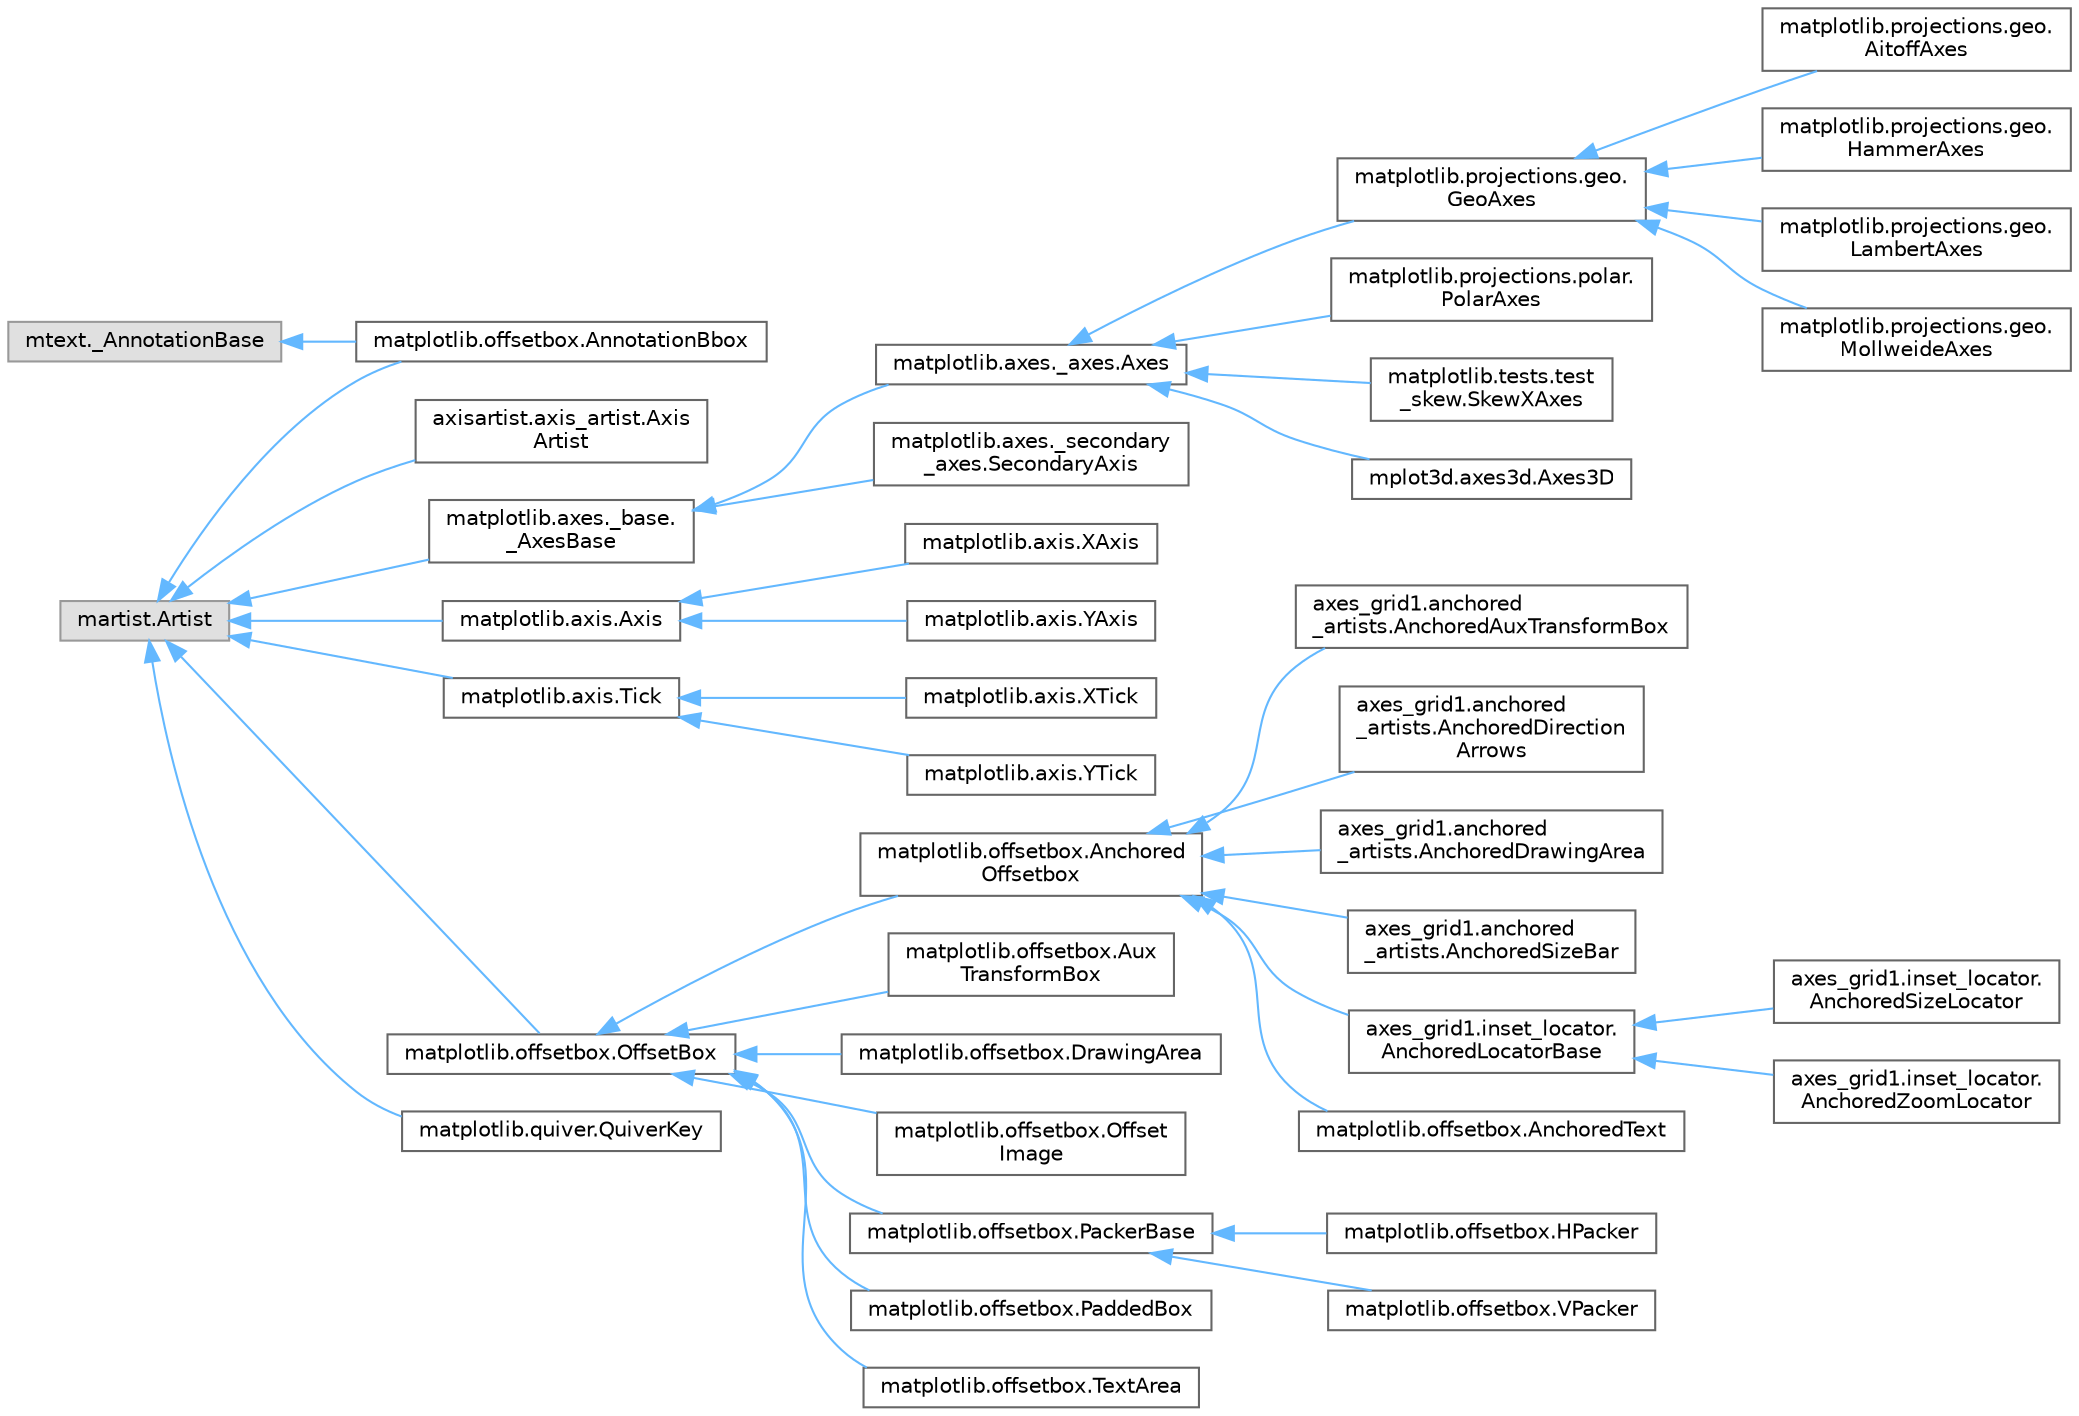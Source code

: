 digraph "Graphical Class Hierarchy"
{
 // LATEX_PDF_SIZE
  bgcolor="transparent";
  edge [fontname=Helvetica,fontsize=10,labelfontname=Helvetica,labelfontsize=10];
  node [fontname=Helvetica,fontsize=10,shape=box,height=0.2,width=0.4];
  rankdir="LR";
  Node0 [id="Node000000",label="mtext._AnnotationBase",height=0.2,width=0.4,color="grey60", fillcolor="#E0E0E0", style="filled",tooltip=" "];
  Node0 -> Node1 [id="edge4005_Node000000_Node000001",dir="back",color="steelblue1",style="solid",tooltip=" "];
  Node1 [id="Node000001",label="matplotlib.offsetbox.AnnotationBbox",height=0.2,width=0.4,color="grey40", fillcolor="white", style="filled",URL="$df/d0a/classmatplotlib_1_1offsetbox_1_1AnnotationBbox.html",tooltip=" "];
  Node2 [id="Node000002",label="martist.Artist",height=0.2,width=0.4,color="grey60", fillcolor="#E0E0E0", style="filled",tooltip=" "];
  Node2 -> Node3 [id="edge4006_Node000002_Node000003",dir="back",color="steelblue1",style="solid",tooltip=" "];
  Node3 [id="Node000003",label="axisartist.axis_artist.Axis\lArtist",height=0.2,width=0.4,color="grey40", fillcolor="white", style="filled",URL="$d5/d51/classaxisartist_1_1axis__artist_1_1AxisArtist.html",tooltip=" "];
  Node2 -> Node4 [id="edge4007_Node000002_Node000004",dir="back",color="steelblue1",style="solid",tooltip=" "];
  Node4 [id="Node000004",label="matplotlib.axes._base.\l_AxesBase",height=0.2,width=0.4,color="grey40", fillcolor="white", style="filled",URL="$dd/d28/classmatplotlib_1_1axes_1_1__base_1_1__AxesBase.html",tooltip=" "];
  Node4 -> Node5 [id="edge4008_Node000004_Node000005",dir="back",color="steelblue1",style="solid",tooltip=" "];
  Node5 [id="Node000005",label="matplotlib.axes._axes.Axes",height=0.2,width=0.4,color="grey40", fillcolor="white", style="filled",URL="$d0/dae/classmatplotlib_1_1axes_1_1__axes_1_1Axes.html",tooltip=" "];
  Node5 -> Node6 [id="edge4009_Node000005_Node000006",dir="back",color="steelblue1",style="solid",tooltip=" "];
  Node6 [id="Node000006",label="matplotlib.projections.geo.\lGeoAxes",height=0.2,width=0.4,color="grey40", fillcolor="white", style="filled",URL="$d7/d92/classmatplotlib_1_1projections_1_1geo_1_1GeoAxes.html",tooltip=" "];
  Node6 -> Node7 [id="edge4010_Node000006_Node000007",dir="back",color="steelblue1",style="solid",tooltip=" "];
  Node7 [id="Node000007",label="matplotlib.projections.geo.\lAitoffAxes",height=0.2,width=0.4,color="grey40", fillcolor="white", style="filled",URL="$d5/de8/classmatplotlib_1_1projections_1_1geo_1_1AitoffAxes.html",tooltip=" "];
  Node6 -> Node8 [id="edge4011_Node000006_Node000008",dir="back",color="steelblue1",style="solid",tooltip=" "];
  Node8 [id="Node000008",label="matplotlib.projections.geo.\lHammerAxes",height=0.2,width=0.4,color="grey40", fillcolor="white", style="filled",URL="$dc/d4e/classmatplotlib_1_1projections_1_1geo_1_1HammerAxes.html",tooltip=" "];
  Node6 -> Node9 [id="edge4012_Node000006_Node000009",dir="back",color="steelblue1",style="solid",tooltip=" "];
  Node9 [id="Node000009",label="matplotlib.projections.geo.\lLambertAxes",height=0.2,width=0.4,color="grey40", fillcolor="white", style="filled",URL="$d9/d55/classmatplotlib_1_1projections_1_1geo_1_1LambertAxes.html",tooltip=" "];
  Node6 -> Node10 [id="edge4013_Node000006_Node000010",dir="back",color="steelblue1",style="solid",tooltip=" "];
  Node10 [id="Node000010",label="matplotlib.projections.geo.\lMollweideAxes",height=0.2,width=0.4,color="grey40", fillcolor="white", style="filled",URL="$d9/daf/classmatplotlib_1_1projections_1_1geo_1_1MollweideAxes.html",tooltip=" "];
  Node5 -> Node11 [id="edge4014_Node000005_Node000011",dir="back",color="steelblue1",style="solid",tooltip=" "];
  Node11 [id="Node000011",label="matplotlib.projections.polar.\lPolarAxes",height=0.2,width=0.4,color="grey40", fillcolor="white", style="filled",URL="$dc/d4e/classmatplotlib_1_1projections_1_1polar_1_1PolarAxes.html",tooltip=" "];
  Node5 -> Node12 [id="edge4015_Node000005_Node000012",dir="back",color="steelblue1",style="solid",tooltip=" "];
  Node12 [id="Node000012",label="matplotlib.tests.test\l_skew.SkewXAxes",height=0.2,width=0.4,color="grey40", fillcolor="white", style="filled",URL="$db/dbb/classmatplotlib_1_1tests_1_1test__skew_1_1SkewXAxes.html",tooltip=" "];
  Node5 -> Node13 [id="edge4016_Node000005_Node000013",dir="back",color="steelblue1",style="solid",tooltip=" "];
  Node13 [id="Node000013",label="mplot3d.axes3d.Axes3D",height=0.2,width=0.4,color="grey40", fillcolor="white", style="filled",URL="$d0/db6/classmplot3d_1_1axes3d_1_1Axes3D.html",tooltip=" "];
  Node4 -> Node14 [id="edge4017_Node000004_Node000014",dir="back",color="steelblue1",style="solid",tooltip=" "];
  Node14 [id="Node000014",label="matplotlib.axes._secondary\l_axes.SecondaryAxis",height=0.2,width=0.4,color="grey40", fillcolor="white", style="filled",URL="$d4/d92/classmatplotlib_1_1axes_1_1__secondary__axes_1_1SecondaryAxis.html",tooltip=" "];
  Node2 -> Node15 [id="edge4018_Node000002_Node000015",dir="back",color="steelblue1",style="solid",tooltip=" "];
  Node15 [id="Node000015",label="matplotlib.axis.Axis",height=0.2,width=0.4,color="grey40", fillcolor="white", style="filled",URL="$d0/de0/classmatplotlib_1_1axis_1_1Axis.html",tooltip=" "];
  Node15 -> Node16 [id="edge4019_Node000015_Node000016",dir="back",color="steelblue1",style="solid",tooltip=" "];
  Node16 [id="Node000016",label="matplotlib.axis.XAxis",height=0.2,width=0.4,color="grey40", fillcolor="white", style="filled",URL="$d5/dc4/classmatplotlib_1_1axis_1_1XAxis.html",tooltip=" "];
  Node15 -> Node17 [id="edge4020_Node000015_Node000017",dir="back",color="steelblue1",style="solid",tooltip=" "];
  Node17 [id="Node000017",label="matplotlib.axis.YAxis",height=0.2,width=0.4,color="grey40", fillcolor="white", style="filled",URL="$d0/d51/classmatplotlib_1_1axis_1_1YAxis.html",tooltip=" "];
  Node2 -> Node18 [id="edge4021_Node000002_Node000018",dir="back",color="steelblue1",style="solid",tooltip=" "];
  Node18 [id="Node000018",label="matplotlib.axis.Tick",height=0.2,width=0.4,color="grey40", fillcolor="white", style="filled",URL="$df/dd4/classmatplotlib_1_1axis_1_1Tick.html",tooltip=" "];
  Node18 -> Node19 [id="edge4022_Node000018_Node000019",dir="back",color="steelblue1",style="solid",tooltip=" "];
  Node19 [id="Node000019",label="matplotlib.axis.XTick",height=0.2,width=0.4,color="grey40", fillcolor="white", style="filled",URL="$db/dbb/classmatplotlib_1_1axis_1_1XTick.html",tooltip=" "];
  Node18 -> Node20 [id="edge4023_Node000018_Node000020",dir="back",color="steelblue1",style="solid",tooltip=" "];
  Node20 [id="Node000020",label="matplotlib.axis.YTick",height=0.2,width=0.4,color="grey40", fillcolor="white", style="filled",URL="$db/de8/classmatplotlib_1_1axis_1_1YTick.html",tooltip=" "];
  Node2 -> Node1 [id="edge4024_Node000002_Node000001",dir="back",color="steelblue1",style="solid",tooltip=" "];
  Node2 -> Node21 [id="edge4025_Node000002_Node000021",dir="back",color="steelblue1",style="solid",tooltip=" "];
  Node21 [id="Node000021",label="matplotlib.offsetbox.OffsetBox",height=0.2,width=0.4,color="grey40", fillcolor="white", style="filled",URL="$df/d0a/classmatplotlib_1_1offsetbox_1_1OffsetBox.html",tooltip=" "];
  Node21 -> Node22 [id="edge4026_Node000021_Node000022",dir="back",color="steelblue1",style="solid",tooltip=" "];
  Node22 [id="Node000022",label="matplotlib.offsetbox.Anchored\lOffsetbox",height=0.2,width=0.4,color="grey40", fillcolor="white", style="filled",URL="$df/d94/classmatplotlib_1_1offsetbox_1_1AnchoredOffsetbox.html",tooltip=" "];
  Node22 -> Node23 [id="edge4027_Node000022_Node000023",dir="back",color="steelblue1",style="solid",tooltip=" "];
  Node23 [id="Node000023",label="axes_grid1.anchored\l_artists.AnchoredAuxTransformBox",height=0.2,width=0.4,color="grey40", fillcolor="white", style="filled",URL="$dc/d3f/classaxes__grid1_1_1anchored__artists_1_1AnchoredAuxTransformBox.html",tooltip=" "];
  Node22 -> Node24 [id="edge4028_Node000022_Node000024",dir="back",color="steelblue1",style="solid",tooltip=" "];
  Node24 [id="Node000024",label="axes_grid1.anchored\l_artists.AnchoredDirection\lArrows",height=0.2,width=0.4,color="grey40", fillcolor="white", style="filled",URL="$db/d07/classaxes__grid1_1_1anchored__artists_1_1AnchoredDirectionArrows.html",tooltip=" "];
  Node22 -> Node25 [id="edge4029_Node000022_Node000025",dir="back",color="steelblue1",style="solid",tooltip=" "];
  Node25 [id="Node000025",label="axes_grid1.anchored\l_artists.AnchoredDrawingArea",height=0.2,width=0.4,color="grey40", fillcolor="white", style="filled",URL="$d0/d6b/classaxes__grid1_1_1anchored__artists_1_1AnchoredDrawingArea.html",tooltip=" "];
  Node22 -> Node26 [id="edge4030_Node000022_Node000026",dir="back",color="steelblue1",style="solid",tooltip=" "];
  Node26 [id="Node000026",label="axes_grid1.anchored\l_artists.AnchoredSizeBar",height=0.2,width=0.4,color="grey40", fillcolor="white", style="filled",URL="$d9/d44/classaxes__grid1_1_1anchored__artists_1_1AnchoredSizeBar.html",tooltip=" "];
  Node22 -> Node27 [id="edge4031_Node000022_Node000027",dir="back",color="steelblue1",style="solid",tooltip=" "];
  Node27 [id="Node000027",label="axes_grid1.inset_locator.\lAnchoredLocatorBase",height=0.2,width=0.4,color="grey40", fillcolor="white", style="filled",URL="$d9/d43/classaxes__grid1_1_1inset__locator_1_1AnchoredLocatorBase.html",tooltip=" "];
  Node27 -> Node28 [id="edge4032_Node000027_Node000028",dir="back",color="steelblue1",style="solid",tooltip=" "];
  Node28 [id="Node000028",label="axes_grid1.inset_locator.\lAnchoredSizeLocator",height=0.2,width=0.4,color="grey40", fillcolor="white", style="filled",URL="$d4/d18/classaxes__grid1_1_1inset__locator_1_1AnchoredSizeLocator.html",tooltip=" "];
  Node27 -> Node29 [id="edge4033_Node000027_Node000029",dir="back",color="steelblue1",style="solid",tooltip=" "];
  Node29 [id="Node000029",label="axes_grid1.inset_locator.\lAnchoredZoomLocator",height=0.2,width=0.4,color="grey40", fillcolor="white", style="filled",URL="$d1/ddd/classaxes__grid1_1_1inset__locator_1_1AnchoredZoomLocator.html",tooltip=" "];
  Node22 -> Node30 [id="edge4034_Node000022_Node000030",dir="back",color="steelblue1",style="solid",tooltip=" "];
  Node30 [id="Node000030",label="matplotlib.offsetbox.AnchoredText",height=0.2,width=0.4,color="grey40", fillcolor="white", style="filled",URL="$d3/d7b/classmatplotlib_1_1offsetbox_1_1AnchoredText.html",tooltip=" "];
  Node21 -> Node31 [id="edge4035_Node000021_Node000031",dir="back",color="steelblue1",style="solid",tooltip=" "];
  Node31 [id="Node000031",label="matplotlib.offsetbox.Aux\lTransformBox",height=0.2,width=0.4,color="grey40", fillcolor="white", style="filled",URL="$d4/d76/classmatplotlib_1_1offsetbox_1_1AuxTransformBox.html",tooltip=" "];
  Node21 -> Node32 [id="edge4036_Node000021_Node000032",dir="back",color="steelblue1",style="solid",tooltip=" "];
  Node32 [id="Node000032",label="matplotlib.offsetbox.DrawingArea",height=0.2,width=0.4,color="grey40", fillcolor="white", style="filled",URL="$df/d98/classmatplotlib_1_1offsetbox_1_1DrawingArea.html",tooltip=" "];
  Node21 -> Node33 [id="edge4037_Node000021_Node000033",dir="back",color="steelblue1",style="solid",tooltip=" "];
  Node33 [id="Node000033",label="matplotlib.offsetbox.Offset\lImage",height=0.2,width=0.4,color="grey40", fillcolor="white", style="filled",URL="$d6/d91/classmatplotlib_1_1offsetbox_1_1OffsetImage.html",tooltip=" "];
  Node21 -> Node34 [id="edge4038_Node000021_Node000034",dir="back",color="steelblue1",style="solid",tooltip=" "];
  Node34 [id="Node000034",label="matplotlib.offsetbox.PackerBase",height=0.2,width=0.4,color="grey40", fillcolor="white", style="filled",URL="$da/d2c/classmatplotlib_1_1offsetbox_1_1PackerBase.html",tooltip=" "];
  Node34 -> Node35 [id="edge4039_Node000034_Node000035",dir="back",color="steelblue1",style="solid",tooltip=" "];
  Node35 [id="Node000035",label="matplotlib.offsetbox.HPacker",height=0.2,width=0.4,color="grey40", fillcolor="white", style="filled",URL="$dd/df3/classmatplotlib_1_1offsetbox_1_1HPacker.html",tooltip=" "];
  Node34 -> Node36 [id="edge4040_Node000034_Node000036",dir="back",color="steelblue1",style="solid",tooltip=" "];
  Node36 [id="Node000036",label="matplotlib.offsetbox.VPacker",height=0.2,width=0.4,color="grey40", fillcolor="white", style="filled",URL="$d5/d92/classmatplotlib_1_1offsetbox_1_1VPacker.html",tooltip=" "];
  Node21 -> Node37 [id="edge4041_Node000021_Node000037",dir="back",color="steelblue1",style="solid",tooltip=" "];
  Node37 [id="Node000037",label="matplotlib.offsetbox.PaddedBox",height=0.2,width=0.4,color="grey40", fillcolor="white", style="filled",URL="$d4/d05/classmatplotlib_1_1offsetbox_1_1PaddedBox.html",tooltip=" "];
  Node21 -> Node38 [id="edge4042_Node000021_Node000038",dir="back",color="steelblue1",style="solid",tooltip=" "];
  Node38 [id="Node000038",label="matplotlib.offsetbox.TextArea",height=0.2,width=0.4,color="grey40", fillcolor="white", style="filled",URL="$dc/dc2/classmatplotlib_1_1offsetbox_1_1TextArea.html",tooltip=" "];
  Node2 -> Node39 [id="edge4043_Node000002_Node000039",dir="back",color="steelblue1",style="solid",tooltip=" "];
  Node39 [id="Node000039",label="matplotlib.quiver.QuiverKey",height=0.2,width=0.4,color="grey40", fillcolor="white", style="filled",URL="$d9/d42/classmatplotlib_1_1quiver_1_1QuiverKey.html",tooltip=" "];
}
